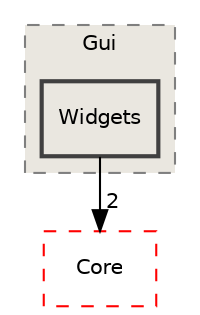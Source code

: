 digraph "/home/runner/work/Radium-Engine/Radium-Engine/src/Radium-Engine/src/Gui/Widgets"
{
 // INTERACTIVE_SVG=YES
 // LATEX_PDF_SIZE
  edge [fontname="Helvetica",fontsize="10",labelfontname="Helvetica",labelfontsize="10"];
  node [fontname="Helvetica",fontsize="10",shape=record];
  compound=true
  subgraph clusterdir_b5ac5e964c12a6b13a9d28feb9f3d3ed {
    graph [ bgcolor="#eae7e0", pencolor="grey50", style="filled,dashed,", label="Gui", fontname="Helvetica", fontsize="10", URL="dir_b5ac5e964c12a6b13a9d28feb9f3d3ed.html"]
  dir_9088dbe29f294cb4dc9e14cc47b80268 [shape=box, label="Widgets", style="filled,bold,", fillcolor="#eae7e0", color="grey25", URL="dir_9088dbe29f294cb4dc9e14cc47b80268.html"];
  }
  dir_a2f0e5642e47e7ed59fe0f0829eafb5f [shape=box, label="Core", style="dashed,", fillcolor="#eae7e0", color="red", URL="dir_a2f0e5642e47e7ed59fe0f0829eafb5f.html"];
  dir_9088dbe29f294cb4dc9e14cc47b80268->dir_a2f0e5642e47e7ed59fe0f0829eafb5f [headlabel="2", labeldistance=1.5 headhref="dir_000040_000008.html"];
}
